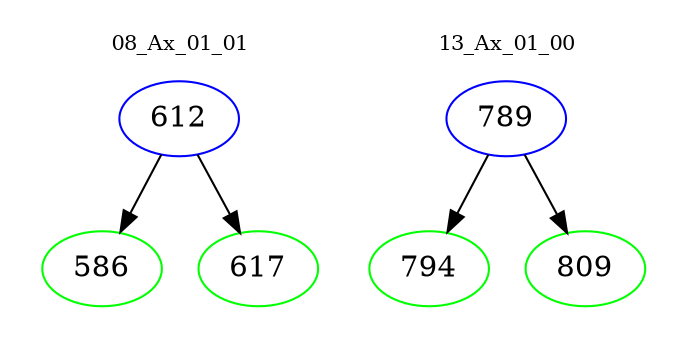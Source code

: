 digraph{
subgraph cluster_0 {
color = white
label = "08_Ax_01_01";
fontsize=10;
T0_612 [label="612", color="blue"]
T0_612 -> T0_586 [color="black"]
T0_586 [label="586", color="green"]
T0_612 -> T0_617 [color="black"]
T0_617 [label="617", color="green"]
}
subgraph cluster_1 {
color = white
label = "13_Ax_01_00";
fontsize=10;
T1_789 [label="789", color="blue"]
T1_789 -> T1_794 [color="black"]
T1_794 [label="794", color="green"]
T1_789 -> T1_809 [color="black"]
T1_809 [label="809", color="green"]
}
}

